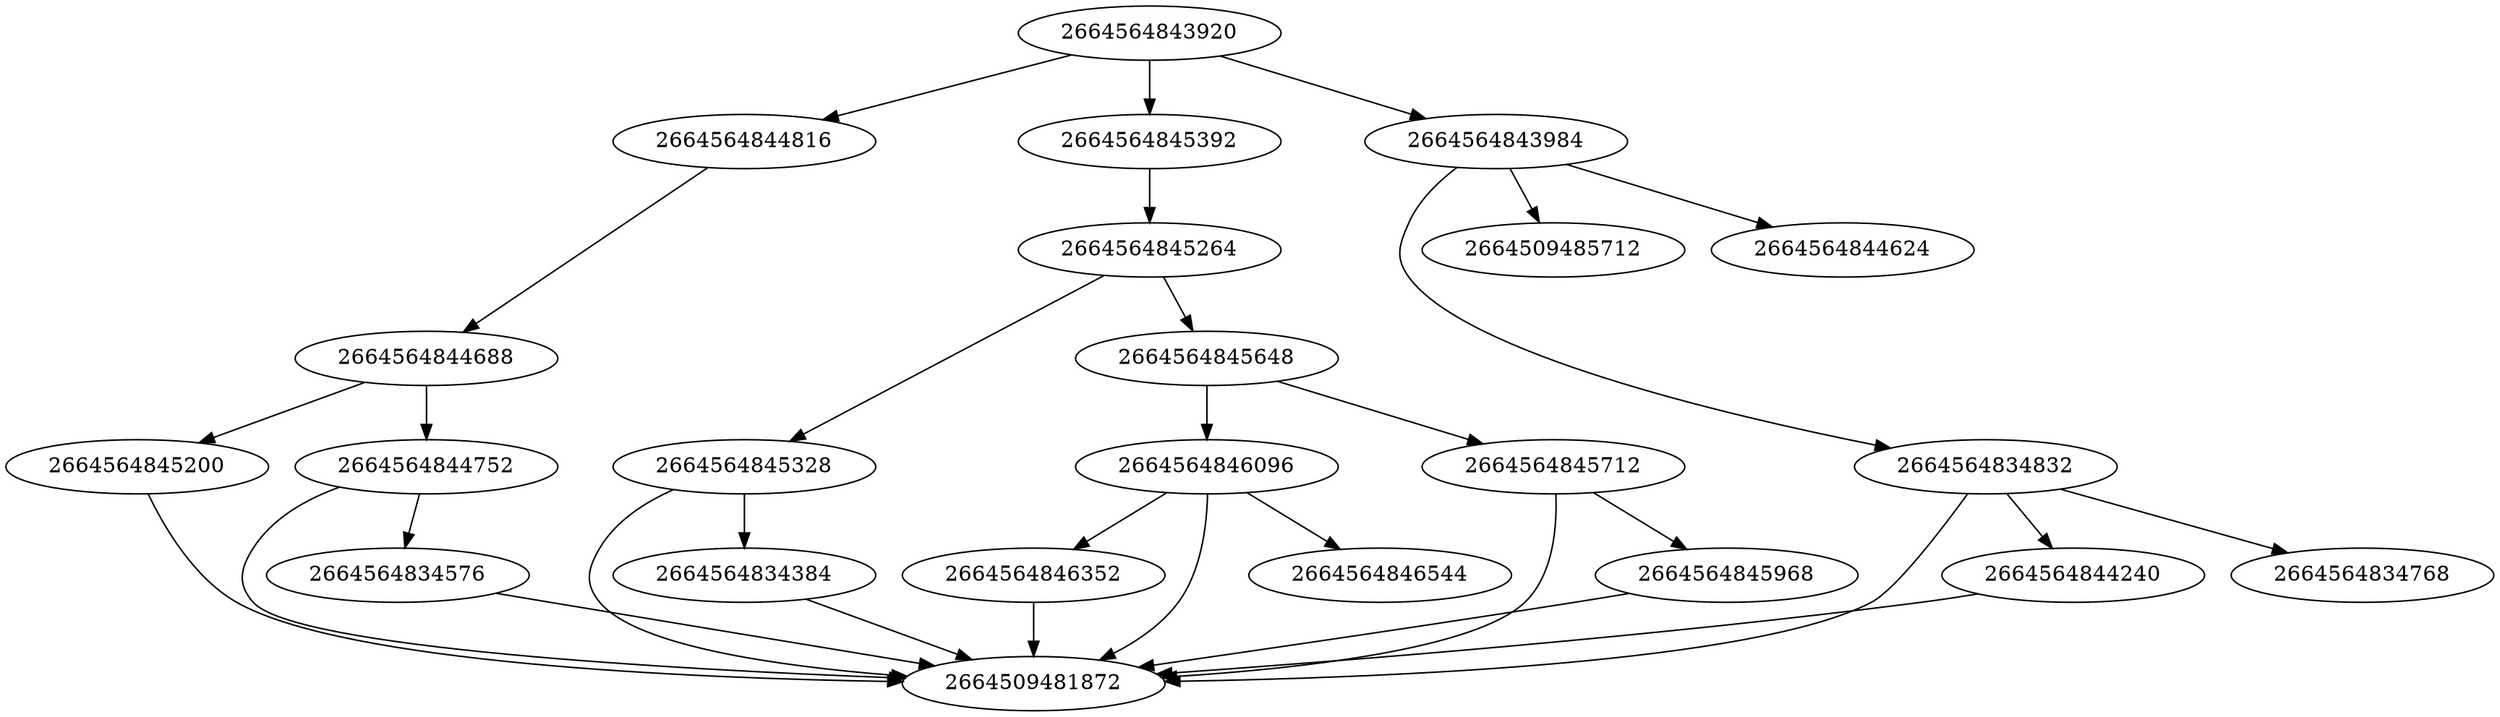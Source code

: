 strict digraph {
2664564834832 [type=Subscript];
2664564846352 [type=Name];
2664564846096 [type=Subscript];
2664564845200 [type=Name];
2664564845328 [type=Attribute];
2664509481872 [type=Load];
2664564834576 [type=Name];
2664564844816 [type=Expr];
2664509485712 [type=Eq];
2664564844688 [type=Call];
2664564845712 [type=Attribute];
2664564845968 [type=Name];
2664564834384 [type=Name];
2664564845264 [type=Call];
2664564845392 [type=Expr];
2664564844752 [type=Attribute];
2664564844240 [type=Name];
2664564846544 [type=Constant];
2664564844624 [type=Constant];
2664564834768 [type=Constant];
2664564845648 [type=Call];
2664564843984 [type=Compare];
2664564843920 [type=If];
2664564834832 -> 2664564844240;
2664564834832 -> 2664564834768;
2664564834832 -> 2664509481872;
2664564846352 -> 2664509481872;
2664564846096 -> 2664564846352;
2664564846096 -> 2664564846544;
2664564846096 -> 2664509481872;
2664564845200 -> 2664509481872;
2664564845328 -> 2664564834384;
2664564845328 -> 2664509481872;
2664564834576 -> 2664509481872;
2664564844816 -> 2664564844688;
2664564844688 -> 2664564844752;
2664564844688 -> 2664564845200;
2664564845712 -> 2664564845968;
2664564845712 -> 2664509481872;
2664564845968 -> 2664509481872;
2664564834384 -> 2664509481872;
2664564845264 -> 2664564845328;
2664564845264 -> 2664564845648;
2664564845392 -> 2664564845264;
2664564844752 -> 2664564834576;
2664564844752 -> 2664509481872;
2664564844240 -> 2664509481872;
2664564845648 -> 2664564845712;
2664564845648 -> 2664564846096;
2664564843984 -> 2664564834832;
2664564843984 -> 2664509485712;
2664564843984 -> 2664564844624;
2664564843920 -> 2664564843984;
2664564843920 -> 2664564844816;
2664564843920 -> 2664564845392;
}

